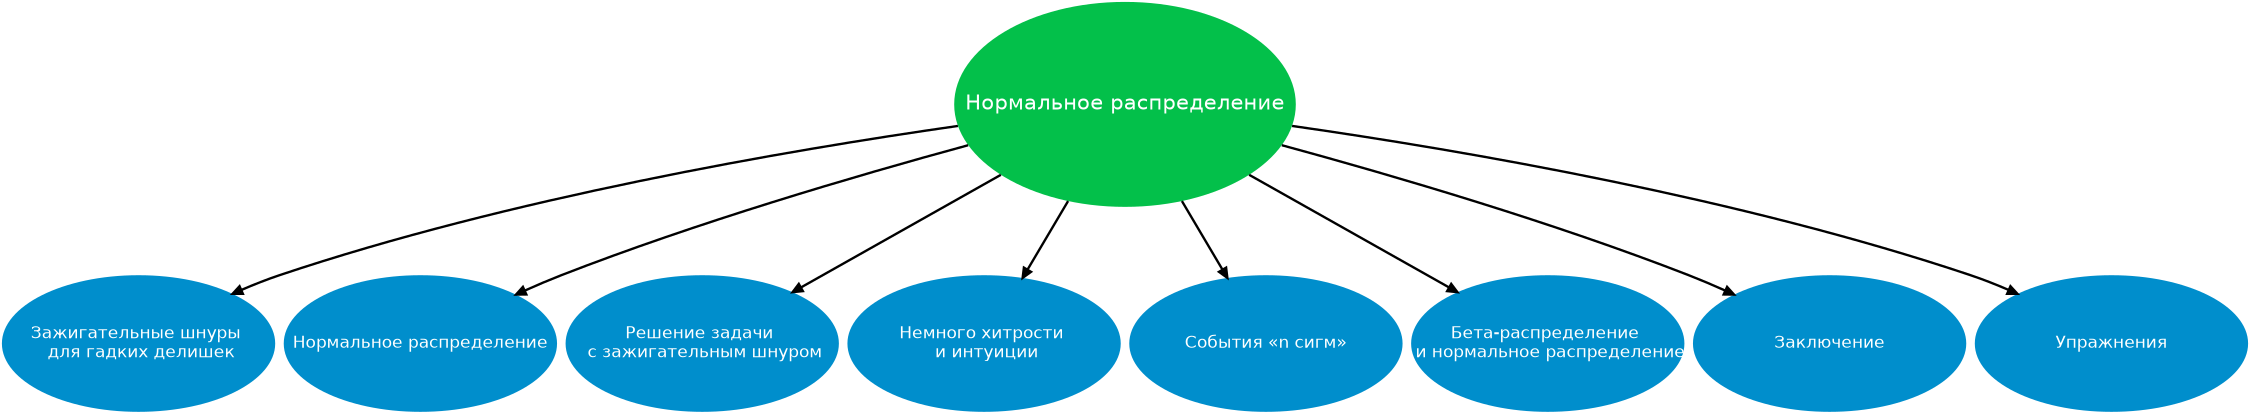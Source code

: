 digraph MindMap {
  dpi=300;
  size = "15";
  fontname="Helvetica";
  graph [ranksep=2];

  node [
    shape=ellipse
    style=filled
    fillcolor="#03C04A"
    fontname=Helvetica
    fontsize=50
    fontcolor="#FFFFFF"
    width=10
    height=6
    penwidth=0
    fixedsize=true
    ];
  edge [
    arrowhead=normal
    arrowsize=2
    penwidth=5
    ];

  root [ label="Нормальное распределение" fontsize=45];
  
  node [
    fontsize=36
    fillcolor="#008ECC"
    width=8
    height=4
    ];
  
   11 [ label="Зажигательные шнуры \n для гадких делишек"];
   12 [ label="Нормальное распределение" ];
   13 [ label="Решение задачи \n с зажигательным шнуром" ];
   14 [ label="Немного хитрости \n и интуиции" ];
   15 [ label="События «n сигм»" ];
   16 [ label="Бета-распределение \n и нормальное распределение" ];
   17 [ label="Заключение" ];
   18 [ label="Упражнения" ];
   
  root->{ 11 12 13 14 15 16 17 18 };

}

